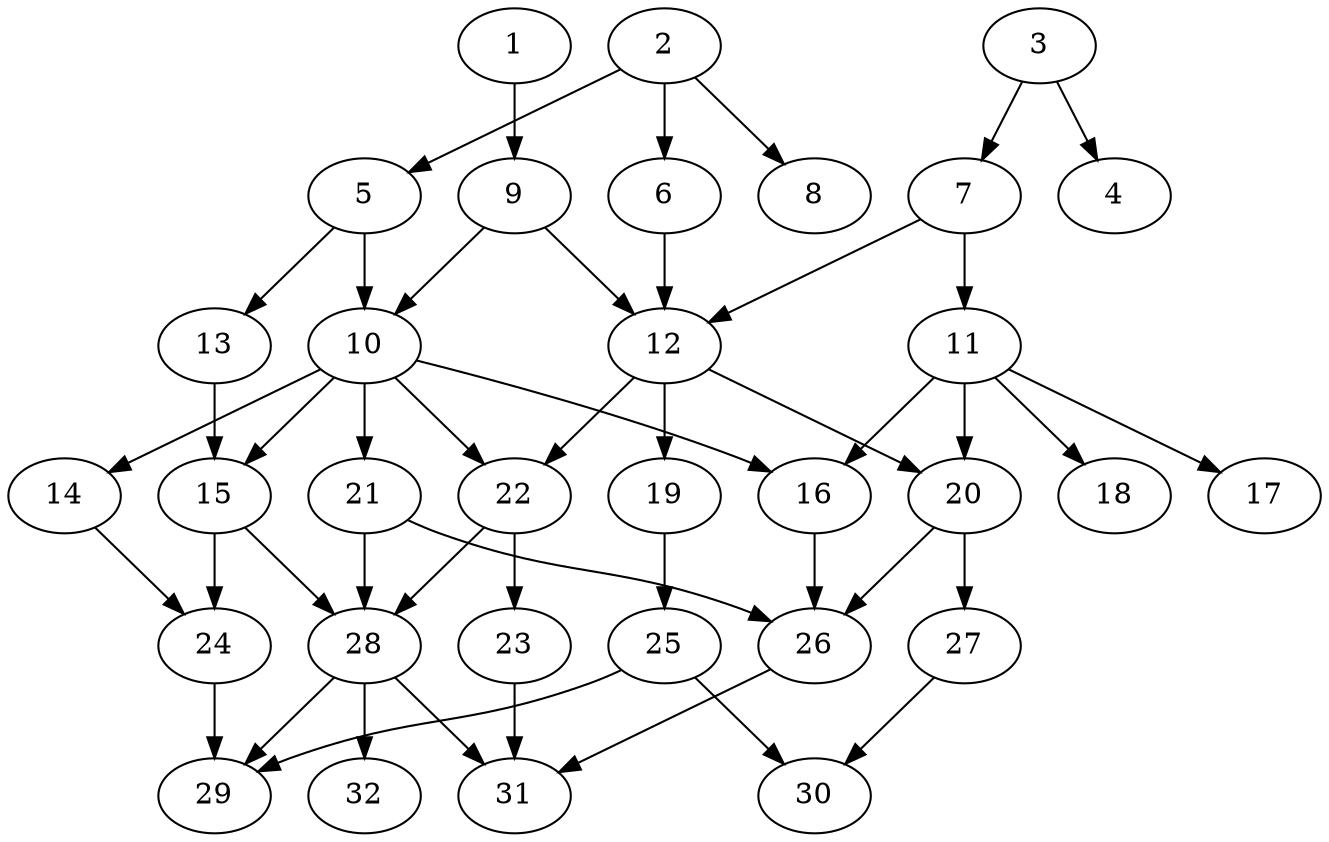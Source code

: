 // DAG (tier=2-normal, mode=data, n=32, ccr=0.415, fat=0.578, density=0.443, regular=0.461, jump=0.119, mindata=2097152, maxdata=16777216)
// DAG automatically generated by daggen at Sun Aug 24 16:33:34 2025
// /home/ermia/Project/Environments/daggen/bin/daggen --dot --ccr 0.415 --fat 0.578 --regular 0.461 --density 0.443 --jump 0.119 --mindata 2097152 --maxdata 16777216 -n 32 
digraph G {
  1 [size="9185471787088936", alpha="0.17", expect_size="4592735893544468"]
  1 -> 9 [size ="281998190968832"]
  2 [size="1262131575635909632", alpha="0.15", expect_size="631065787817954816"]
  2 -> 5 [size ="1386441749823488"]
  2 -> 6 [size ="1386441749823488"]
  2 -> 8 [size ="1386441749823488"]
  3 [size="28929201905859264", alpha="0.16", expect_size="14464600952929632"]
  3 -> 4 [size ="1970883182723072"]
  3 -> 7 [size ="1970883182723072"]
  4 [size="4247691953934651392", alpha="0.01", expect_size="2123845976967325696"]
  5 [size="972536605624252288", alpha="0.06", expect_size="486268302812126144"]
  5 -> 10 [size ="2153930930782208"]
  5 -> 13 [size ="2153930930782208"]
  6 [size="3044681320832614", alpha="0.15", expect_size="1522340660416307"]
  6 -> 12 [size ="58509542555648"]
  7 [size="9116551387172614", alpha="0.08", expect_size="4558275693586307"]
  7 -> 11 [size ="198380252823552"]
  7 -> 12 [size ="198380252823552"]
  8 [size="1139280362465891712", alpha="0.15", expect_size="569640181232945856"]
  9 [size="3678554647911210496", alpha="0.14", expect_size="1839277323955605248"]
  9 -> 10 [size ="2041713375838208"]
  9 -> 12 [size ="2041713375838208"]
  10 [size="570795040597334976", alpha="0.13", expect_size="285397520298667488"]
  10 -> 14 [size ="1314077590683648"]
  10 -> 15 [size ="1314077590683648"]
  10 -> 16 [size ="1314077590683648"]
  10 -> 21 [size ="1314077590683648"]
  10 -> 22 [size ="1314077590683648"]
  11 [size="72071069652437958656", alpha="0.20", expect_size="36035534826218979328"]
  11 -> 16 [size ="138547055034368"]
  11 -> 17 [size ="138547055034368"]
  11 -> 18 [size ="138547055034368"]
  11 -> 20 [size ="138547055034368"]
  12 [size="22380222621616552", alpha="0.08", expect_size="11190111310808276"]
  12 -> 19 [size ="508271261646848"]
  12 -> 20 [size ="508271261646848"]
  12 -> 22 [size ="508271261646848"]
  13 [size="17860127778870182", alpha="0.14", expect_size="8930063889435091"]
  13 -> 15 [size ="1135592918220800"]
  14 [size="3844935013389383499776", alpha="0.02", expect_size="1922467506694691749888"]
  14 -> 24 [size ="1963432563703808"]
  15 [size="4112973577384967680", alpha="0.09", expect_size="2056486788692483840"]
  15 -> 24 [size ="2090422625107968"]
  15 -> 28 [size ="2090422625107968"]
  16 [size="43823891334161235968", alpha="0.01", expect_size="21911945667080617984"]
  16 -> 26 [size ="99440647995392"]
  17 [size="170667798047850656", alpha="0.16", expect_size="85333899023925328"]
  18 [size="27405060160181944", alpha="0.19", expect_size="13702530080090972"]
  19 [size="2310354360183291904000", alpha="0.03", expect_size="1155177180091645952000"]
  19 -> 25 [size ="1398113357004800"]
  20 [size="1151233479246086144000", alpha="0.05", expect_size="575616739623043072000"]
  20 -> 26 [size ="878750518476800"]
  20 -> 27 [size ="878750518476800"]
  21 [size="61803812888334360", alpha="0.20", expect_size="30901906444167180"]
  21 -> 26 [size ="72212124008448"]
  21 -> 28 [size ="72212124008448"]
  22 [size="812345919178824220672", alpha="0.09", expect_size="406172959589412110336"]
  22 -> 23 [size ="696493908426752"]
  22 -> 28 [size ="696493908426752"]
  23 [size="1524542418424938", alpha="0.02", expect_size="762271209212469"]
  23 -> 31 [size ="35770911948800"]
  24 [size="85787593494109356032", alpha="0.05", expect_size="42893796747054678016"]
  24 -> 29 [size ="155610767163392"]
  25 [size="3124717419347985825792", alpha="0.13", expect_size="1562358709673992912896"]
  25 -> 29 [size ="1709872861151232"]
  25 -> 30 [size ="1709872861151232"]
  26 [size="2581352910241126", alpha="0.16", expect_size="1290676455120563"]
  26 -> 31 [size ="73895449198592"]
  27 [size="854826019853052800", alpha="0.20", expect_size="427413009926526400"]
  27 -> 30 [size ="524328567308288"]
  28 [size="549961998089085517824", alpha="0.10", expect_size="274980999044542758912"]
  28 -> 29 [size ="537005138116608"]
  28 -> 31 [size ="537005138116608"]
  28 -> 32 [size ="537005138116608"]
  29 [size="22736194643036048", alpha="0.04", expect_size="11368097321518024"]
  30 [size="1195660244340965376000", alpha="0.12", expect_size="597830122170482688000"]
  31 [size="7473955077136719", alpha="0.07", expect_size="3736977538568359"]
  32 [size="1536582938193943330816", alpha="0.10", expect_size="768291469096971665408"]
}